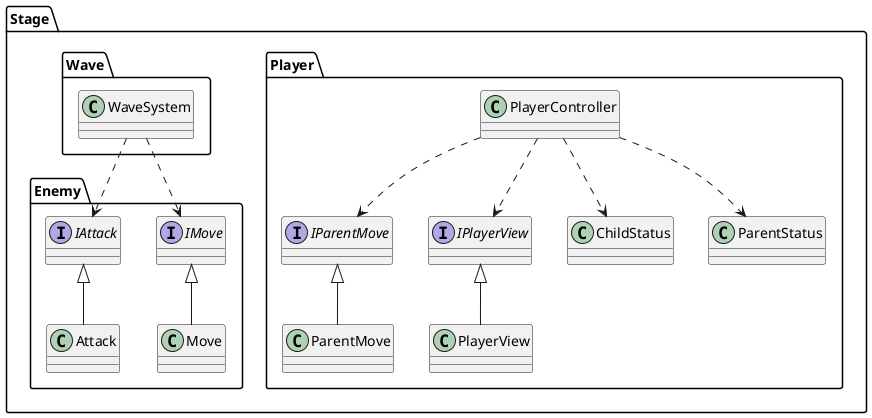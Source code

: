 ﻿@startuml
'https://plantuml.com/class-diagram

namespace Stage{
    namespace Enemy{
        class Move
        interface IMove
        class Attack
        interface IAttack
      
        IMove <|-- Move
        IAttack <|-- Attack

    }
    
    namespace Player{
        class PlayerController
        class ParentMove
        interface IParentMove
        class PlayerView
        interface IPlayerView
        class ChildStatus
        class ParentStatus
        
        IPlayerView <|-- PlayerView
        IParentMove <|-- ParentMove
        
        PlayerController ..> IPlayerView
        PlayerController ..> ParentStatus
        PlayerController ..> ChildStatus
        PlayerController ..> IParentMove
        
    }
    
    namespace Wave{
        class WaveSystem
        
        WaveSystem ..> Stage.Enemy.IMove
        WaveSystem ..> Stage.Enemy.IAttack
        
    }
}
@enduml